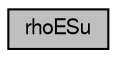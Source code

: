 digraph G
{
  bgcolor="transparent";
  edge [fontname="FreeSans",fontsize="10",labelfontname="FreeSans",labelfontsize="10"];
  node [fontname="FreeSans",fontsize="10",shape=record];
  rankdir=LR;
  Node1 [label="rhoESu",height=0.2,width=0.4,color="black", fillcolor="grey75", style="filled" fontcolor="black"];
}

